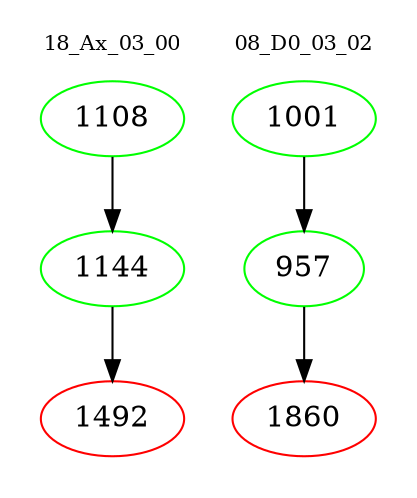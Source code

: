 digraph{
subgraph cluster_0 {
color = white
label = "18_Ax_03_00";
fontsize=10;
T0_1108 [label="1108", color="green"]
T0_1108 -> T0_1144 [color="black"]
T0_1144 [label="1144", color="green"]
T0_1144 -> T0_1492 [color="black"]
T0_1492 [label="1492", color="red"]
}
subgraph cluster_1 {
color = white
label = "08_D0_03_02";
fontsize=10;
T1_1001 [label="1001", color="green"]
T1_1001 -> T1_957 [color="black"]
T1_957 [label="957", color="green"]
T1_957 -> T1_1860 [color="black"]
T1_1860 [label="1860", color="red"]
}
}
